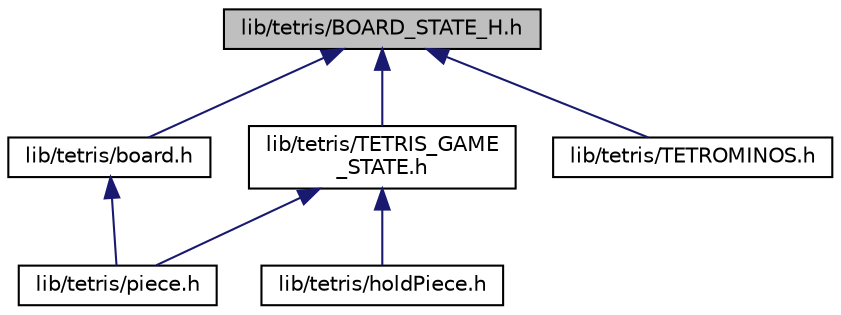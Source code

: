 digraph "lib/tetris/BOARD_STATE_H.h"
{
 // LATEX_PDF_SIZE
  edge [fontname="Helvetica",fontsize="10",labelfontname="Helvetica",labelfontsize="10"];
  node [fontname="Helvetica",fontsize="10",shape=record];
  Node1 [label="lib/tetris/BOARD_STATE_H.h",height=0.2,width=0.4,color="black", fillcolor="grey75", style="filled", fontcolor="black",tooltip="Defines the default state and dimensions for the Tetris game board."];
  Node1 -> Node2 [dir="back",color="midnightblue",fontsize="10",style="solid"];
  Node2 [label="lib/tetris/board.h",height=0.2,width=0.4,color="black", fillcolor="white", style="filled",URL="$board_8h.html",tooltip="Functions for managing the Tetris game board."];
  Node2 -> Node3 [dir="back",color="midnightblue",fontsize="10",style="solid"];
  Node3 [label="lib/tetris/piece.h",height=0.2,width=0.4,color="black", fillcolor="white", style="filled",URL="$piece_8h.html",tooltip="Functions for Tetris piece operations and game state management."];
  Node1 -> Node4 [dir="back",color="midnightblue",fontsize="10",style="solid"];
  Node4 [label="lib/tetris/TETRIS_GAME\l_STATE.h",height=0.2,width=0.4,color="black", fillcolor="white", style="filled",URL="$TETRIS__GAME__STATE_8h.html",tooltip="Structures and functions for managing the state of a Tetris game."];
  Node4 -> Node5 [dir="back",color="midnightblue",fontsize="10",style="solid"];
  Node5 [label="lib/tetris/holdPiece.h",height=0.2,width=0.4,color="black", fillcolor="white", style="filled",URL="$holdPiece_8h.html",tooltip="Interface for holding a Tetris piece."];
  Node4 -> Node3 [dir="back",color="midnightblue",fontsize="10",style="solid"];
  Node1 -> Node6 [dir="back",color="midnightblue",fontsize="10",style="solid"];
  Node6 [label="lib/tetris/TETROMINOS.h",height=0.2,width=0.4,color="black", fillcolor="white", style="filled",URL="$TETROMINOS_8h_source.html",tooltip=" "];
}
